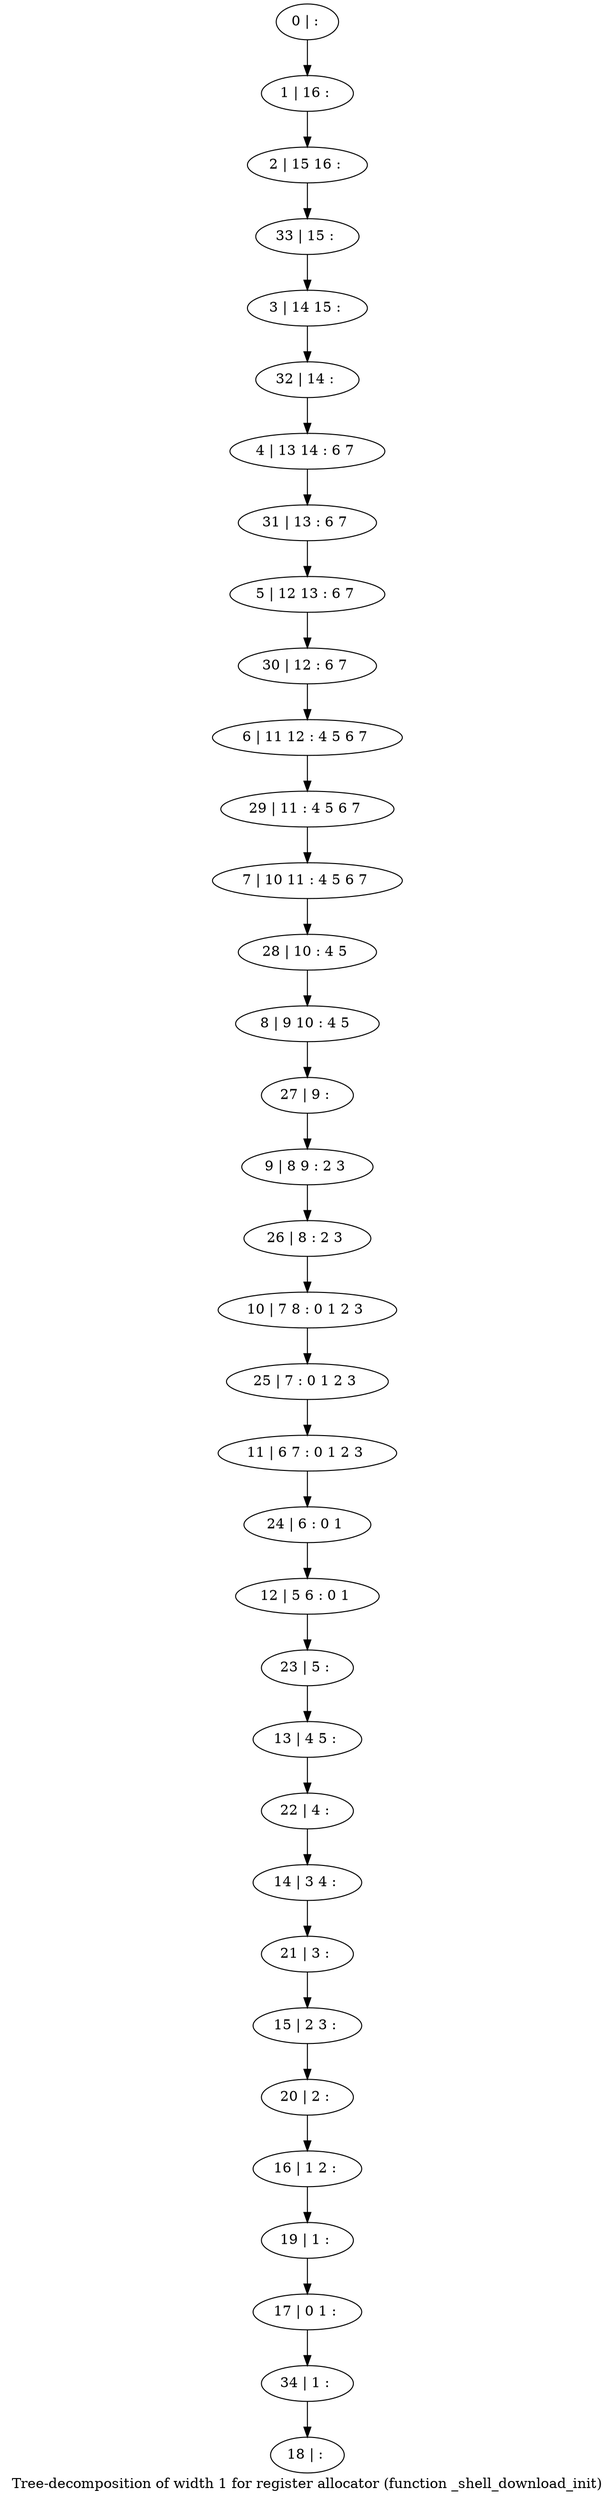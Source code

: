 digraph G {
graph [label="Tree-decomposition of width 1 for register allocator (function _shell_download_init)"]
0[label="0 | : "];
1[label="1 | 16 : "];
2[label="2 | 15 16 : "];
3[label="3 | 14 15 : "];
4[label="4 | 13 14 : 6 7 "];
5[label="5 | 12 13 : 6 7 "];
6[label="6 | 11 12 : 4 5 6 7 "];
7[label="7 | 10 11 : 4 5 6 7 "];
8[label="8 | 9 10 : 4 5 "];
9[label="9 | 8 9 : 2 3 "];
10[label="10 | 7 8 : 0 1 2 3 "];
11[label="11 | 6 7 : 0 1 2 3 "];
12[label="12 | 5 6 : 0 1 "];
13[label="13 | 4 5 : "];
14[label="14 | 3 4 : "];
15[label="15 | 2 3 : "];
16[label="16 | 1 2 : "];
17[label="17 | 0 1 : "];
18[label="18 | : "];
19[label="19 | 1 : "];
20[label="20 | 2 : "];
21[label="21 | 3 : "];
22[label="22 | 4 : "];
23[label="23 | 5 : "];
24[label="24 | 6 : 0 1 "];
25[label="25 | 7 : 0 1 2 3 "];
26[label="26 | 8 : 2 3 "];
27[label="27 | 9 : "];
28[label="28 | 10 : 4 5 "];
29[label="29 | 11 : 4 5 6 7 "];
30[label="30 | 12 : 6 7 "];
31[label="31 | 13 : 6 7 "];
32[label="32 | 14 : "];
33[label="33 | 15 : "];
34[label="34 | 1 : "];
0->1 ;
1->2 ;
19->17 ;
16->19 ;
20->16 ;
15->20 ;
21->15 ;
14->21 ;
22->14 ;
13->22 ;
23->13 ;
12->23 ;
24->12 ;
11->24 ;
25->11 ;
10->25 ;
26->10 ;
9->26 ;
27->9 ;
8->27 ;
28->8 ;
7->28 ;
29->7 ;
6->29 ;
30->6 ;
5->30 ;
31->5 ;
4->31 ;
32->4 ;
3->32 ;
33->3 ;
2->33 ;
34->18 ;
17->34 ;
}
